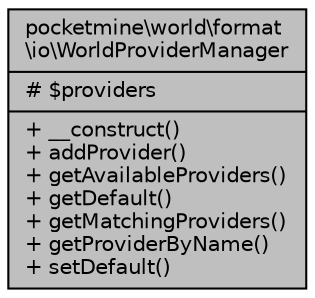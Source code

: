 digraph "pocketmine\world\format\io\WorldProviderManager"
{
 // INTERACTIVE_SVG=YES
 // LATEX_PDF_SIZE
  edge [fontname="Helvetica",fontsize="10",labelfontname="Helvetica",labelfontsize="10"];
  node [fontname="Helvetica",fontsize="10",shape=record];
  Node1 [label="{pocketmine\\world\\format\l\\io\\WorldProviderManager\n|# $providers\l|+ __construct()\l+ addProvider()\l+ getAvailableProviders()\l+ getDefault()\l+ getMatchingProviders()\l+ getProviderByName()\l+ setDefault()\l}",height=0.2,width=0.4,color="black", fillcolor="grey75", style="filled", fontcolor="black",tooltip=" "];
}

